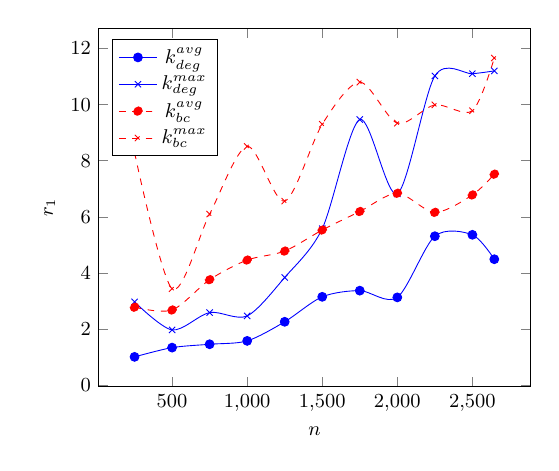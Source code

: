 \tikzstyle{textstyle}=[font=\fontsize{9}{9}\selectfont]
\begin{tikzpicture}[textstyle, scale=0.8]
    \begin{axis}[
        xlabel={$n$},
        ylabel={$r_{1}$},
		legend pos=north west
        ]
        
    \addplot[smooth,mark=*,color=blue] plot coordinates {
		(250,1.01)
		(500,1.34)
		(750,1.46)
		(1000,1.58)
		(1250,2.26)
		(1500,3.15)
		(1750,3.37)
		(2000,3.13)
		(2250,5.31)
		(2500,5.36)
		(2646,4.49)
    };
    \addlegendentry{$k_{deg}^{avg}$}
    
    \addplot[smooth,mark=x,color=blue] plot coordinates {
		(250,2.97)
		(500,1.97)
		(750,2.59)
		(1000,2.47)
		(1250,3.84)
		(1500,5.58)
		(1750,9.47)
		(2000,6.82)
		(2250,11.02)
		(2500,11.1)
		(2646,11.20)
    };
    \addlegendentry{$k_{deg}^{max}$}

    \addplot[smooth,mark=*, color=red, dashed] plot coordinates {
		(250,2.78)
		(500,2.68)
		(750,3.76)
		(1000,4.46)
		(1250,4.78)
		(1500,5.53)
		(1750,6.19)
		(2000,6.84)
		(2250,6.16)
		(2500,6.78)
		(2646,7.52)
    };
    \addlegendentry{$k_{bc}^{avg}$}
    
    \addplot[smooth,mark=x, color=red, dashed] plot coordinates {
		(250,8.29)
		(500,3.44)
		(750,6.10)
		(1000,8.51)
		(1250,6.56)
		(1500,9.3)
		(1750,10.8)
		(2000,9.34)
		(2250,9.99)
		(2500,9.78)
		(2646,11.66)
    };
    \addlegendentry{$k_{bc}^{max}$}
    
    \end{axis}
\end{tikzpicture}
